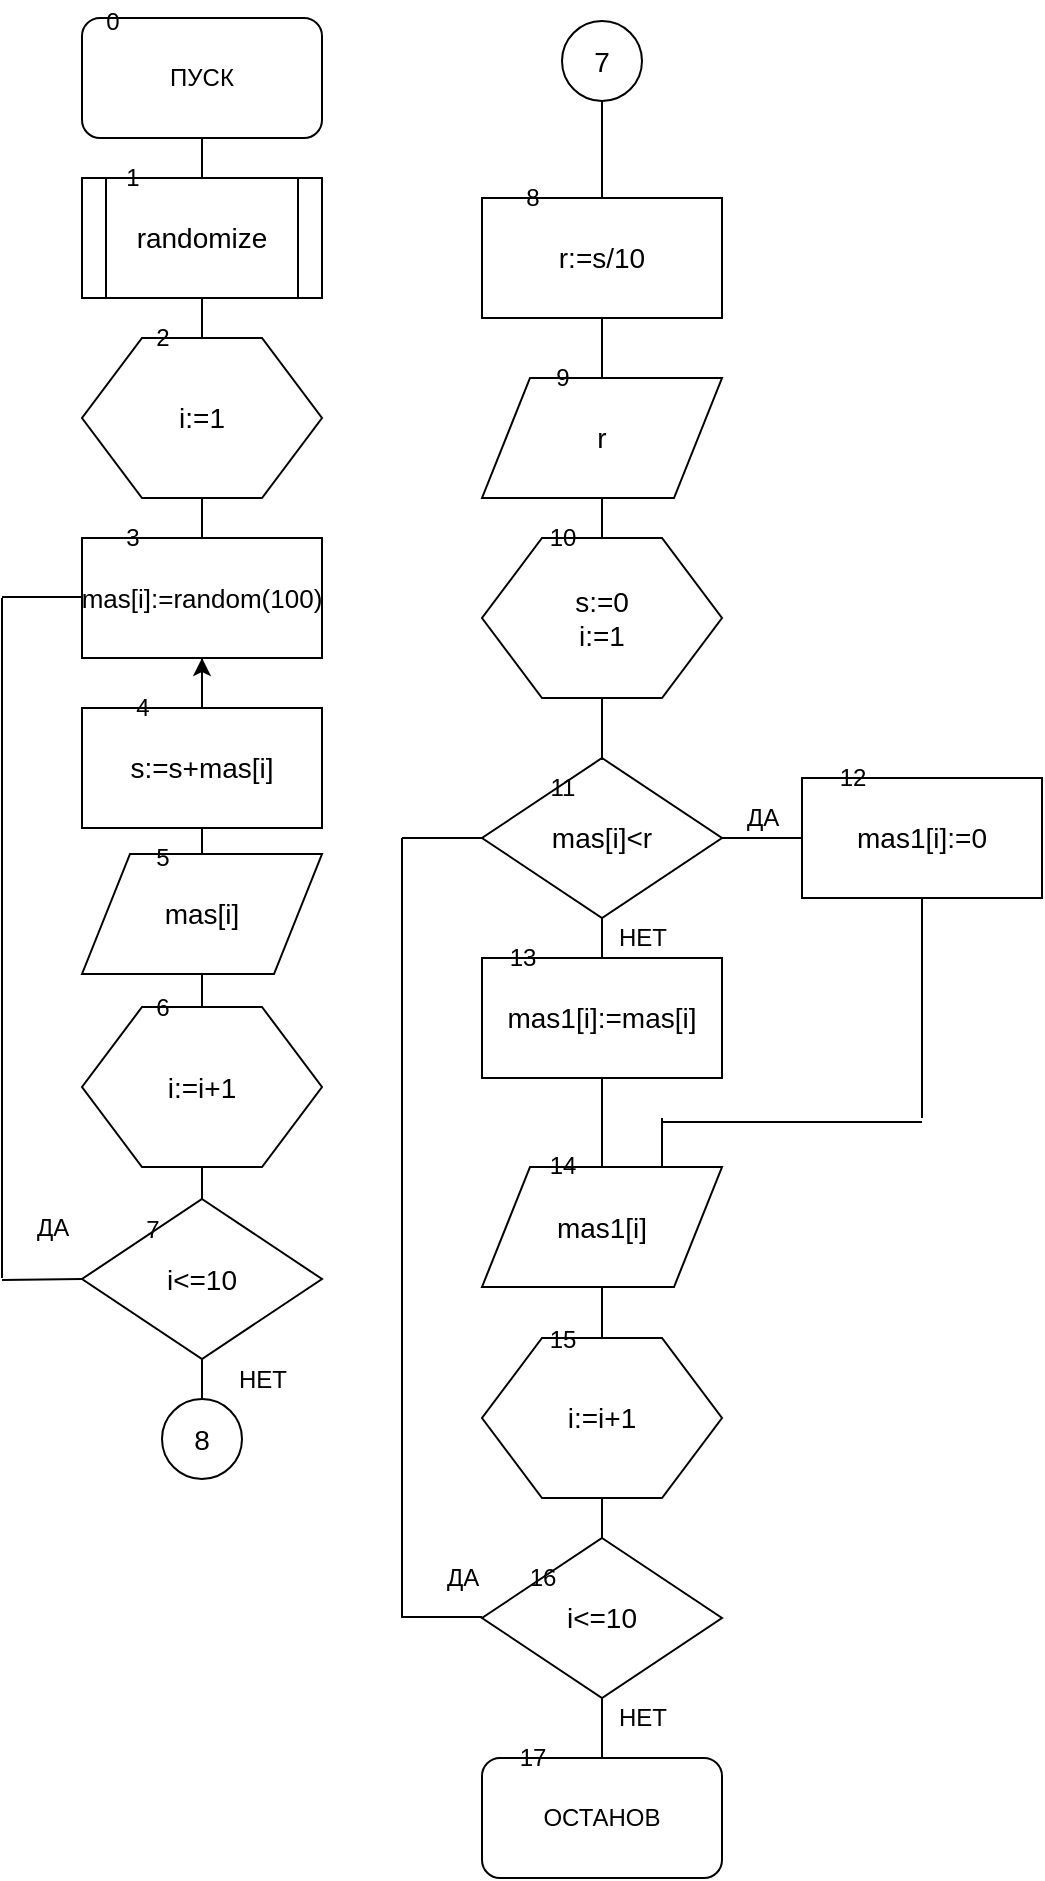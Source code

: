 <mxfile version="12.4.0" type="device" pages="1"><diagram id="1rm6cKfNg74ew5XyVTcT" name="Page-1"><mxGraphModel dx="1708" dy="1012" grid="1" gridSize="10" guides="1" tooltips="1" connect="1" arrows="1" fold="1" page="1" pageScale="1" pageWidth="827" pageHeight="1169" math="0" shadow="0"><root><mxCell id="0"/><mxCell id="1" parent="0"/><mxCell id="-celPv6IQtJaxqVBPyPO-7" value="" style="edgeStyle=orthogonalEdgeStyle;rounded=0;orthogonalLoop=1;jettySize=auto;html=1;" edge="1" parent="1" source="-celPv6IQtJaxqVBPyPO-6" target="L7QXCOOC3nl8mTSucGNG-5"><mxGeometry relative="1" as="geometry"/></mxCell><mxCell id="-celPv6IQtJaxqVBPyPO-2" value="" style="endArrow=none;html=1;entryX=0.5;entryY=1;entryDx=0;entryDy=0;exitX=0.5;exitY=0;exitDx=0;exitDy=0;" edge="1" parent="1" source="L7QXCOOC3nl8mTSucGNG-3" target="-celPv6IQtJaxqVBPyPO-1"><mxGeometry width="50" height="50" relative="1" as="geometry"><mxPoint x="340" y="754" as="sourcePoint"/><mxPoint x="340" y="61.5" as="targetPoint"/></mxGeometry></mxCell><mxCell id="L7QXCOOC3nl8mTSucGNG-24" value="" style="endArrow=none;html=1;entryX=0.5;entryY=1;entryDx=0;entryDy=0;exitX=0.5;exitY=0;exitDx=0;exitDy=0;" parent="1" source="-celPv6IQtJaxqVBPyPO-1" target="L7QXCOOC3nl8mTSucGNG-23" edge="1"><mxGeometry width="50" height="50" relative="1" as="geometry"><mxPoint x="340" y="520" as="sourcePoint"/><mxPoint x="320" y="68.5" as="targetPoint"/></mxGeometry></mxCell><mxCell id="L7QXCOOC3nl8mTSucGNG-9" value="" style="endArrow=none;html=1;entryX=0.5;entryY=1;entryDx=0;entryDy=0;exitX=0.5;exitY=0;exitDx=0;exitDy=0;" parent="1" target="L7QXCOOC3nl8mTSucGNG-1" edge="1" source="L7QXCOOC3nl8mTSucGNG-22"><mxGeometry width="50" height="50" relative="1" as="geometry"><mxPoint x="140" y="630" as="sourcePoint"/><mxPoint x="280" y="120" as="targetPoint"/></mxGeometry></mxCell><mxCell id="L7QXCOOC3nl8mTSucGNG-1" value="ПУСК" style="rounded=1;whiteSpace=wrap;html=1;" parent="1" vertex="1"><mxGeometry x="80" y="20" width="120" height="60" as="geometry"/></mxCell><mxCell id="L7QXCOOC3nl8mTSucGNG-2" value="&lt;font style=&quot;font-size: 14px&quot;&gt;randomize&lt;/font&gt;" style="shape=process;whiteSpace=wrap;html=1;backgroundOutline=1;" parent="1" vertex="1"><mxGeometry x="80" y="100" width="120" height="60" as="geometry"/></mxCell><mxCell id="L7QXCOOC3nl8mTSucGNG-3" value="ОСТАНОВ" style="rounded=1;whiteSpace=wrap;html=1;" parent="1" vertex="1"><mxGeometry x="280" y="890" width="120" height="60" as="geometry"/></mxCell><mxCell id="L7QXCOOC3nl8mTSucGNG-4" value="&lt;font style=&quot;font-size: 14px&quot;&gt;i:=1&lt;/font&gt;" style="shape=hexagon;perimeter=hexagonPerimeter2;whiteSpace=wrap;html=1;" parent="1" vertex="1"><mxGeometry x="80" y="180" width="120" height="80" as="geometry"/></mxCell><mxCell id="L7QXCOOC3nl8mTSucGNG-5" value="&lt;font style=&quot;font-size: 13px&quot;&gt;mas[i]:=random(100)&lt;/font&gt;" style="rounded=0;whiteSpace=wrap;html=1;" parent="1" vertex="1"><mxGeometry x="80" y="280" width="120" height="60" as="geometry"/></mxCell><mxCell id="L7QXCOOC3nl8mTSucGNG-6" value="&lt;font style=&quot;font-size: 14px&quot;&gt;mas[i]&lt;/font&gt;" style="shape=parallelogram;perimeter=parallelogramPerimeter;whiteSpace=wrap;html=1;" parent="1" vertex="1"><mxGeometry x="80" y="438" width="120" height="60" as="geometry"/></mxCell><mxCell id="L7QXCOOC3nl8mTSucGNG-7" value="&lt;font style=&quot;font-size: 14px&quot;&gt;i:=i+1&lt;/font&gt;" style="shape=hexagon;perimeter=hexagonPerimeter2;whiteSpace=wrap;html=1;" parent="1" vertex="1"><mxGeometry x="80" y="514.5" width="120" height="80" as="geometry"/></mxCell><mxCell id="L7QXCOOC3nl8mTSucGNG-8" value="&lt;font style=&quot;font-size: 14px&quot;&gt;i&amp;lt;=10&lt;/font&gt;" style="rhombus;whiteSpace=wrap;html=1;" parent="1" vertex="1"><mxGeometry x="80" y="610.5" width="120" height="80" as="geometry"/></mxCell><mxCell id="L7QXCOOC3nl8mTSucGNG-16" value="" style="endArrow=none;html=1;" parent="1" edge="1"><mxGeometry width="50" height="50" relative="1" as="geometry"><mxPoint x="40" y="650" as="sourcePoint"/><mxPoint x="40" y="310" as="targetPoint"/></mxGeometry></mxCell><mxCell id="L7QXCOOC3nl8mTSucGNG-17" value="" style="endArrow=none;html=1;entryX=0;entryY=0.5;entryDx=0;entryDy=0;" parent="1" target="L7QXCOOC3nl8mTSucGNG-8" edge="1"><mxGeometry width="50" height="50" relative="1" as="geometry"><mxPoint x="40" y="651" as="sourcePoint"/><mxPoint x="70" y="590" as="targetPoint"/></mxGeometry></mxCell><mxCell id="L7QXCOOC3nl8mTSucGNG-18" value="" style="endArrow=none;html=1;entryX=0;entryY=0.5;entryDx=0;entryDy=0;" parent="1" edge="1"><mxGeometry width="50" height="50" relative="1" as="geometry"><mxPoint x="40" y="309.5" as="sourcePoint"/><mxPoint x="80" y="309.5" as="targetPoint"/></mxGeometry></mxCell><mxCell id="L7QXCOOC3nl8mTSucGNG-19" value="ДА" style="text;html=1;align=center;verticalAlign=middle;resizable=0;points=[];;autosize=1;" parent="1" vertex="1"><mxGeometry x="50" y="614.5" width="30" height="20" as="geometry"/></mxCell><mxCell id="L7QXCOOC3nl8mTSucGNG-20" value="НЕТ" style="text;html=1;align=center;verticalAlign=middle;resizable=0;points=[];;autosize=1;" parent="1" vertex="1"><mxGeometry x="150" y="690.5" width="40" height="20" as="geometry"/></mxCell><mxCell id="L7QXCOOC3nl8mTSucGNG-22" value="&lt;span style=&quot;font-size: 14px&quot;&gt;8&lt;/span&gt;" style="ellipse;whiteSpace=wrap;html=1;aspect=fixed;" parent="1" vertex="1"><mxGeometry x="120" y="710.5" width="40" height="40" as="geometry"/></mxCell><mxCell id="L7QXCOOC3nl8mTSucGNG-23" value="&lt;span style=&quot;font-size: 14px&quot;&gt;7&lt;/span&gt;" style="ellipse;whiteSpace=wrap;html=1;aspect=fixed;" parent="1" vertex="1"><mxGeometry x="320" y="21.5" width="40" height="40" as="geometry"/></mxCell><mxCell id="L7QXCOOC3nl8mTSucGNG-25" value="&lt;font style=&quot;font-size: 14px&quot;&gt;s:=0&lt;br&gt;i:=1&lt;/font&gt;" style="shape=hexagon;perimeter=hexagonPerimeter2;whiteSpace=wrap;html=1;" parent="1" vertex="1"><mxGeometry x="280" y="280" width="120" height="80" as="geometry"/></mxCell><mxCell id="L7QXCOOC3nl8mTSucGNG-26" value="&lt;font style=&quot;font-size: 14px&quot;&gt;mas[i]&amp;lt;r&lt;/font&gt;" style="rhombus;whiteSpace=wrap;html=1;" parent="1" vertex="1"><mxGeometry x="280" y="390" width="120" height="80" as="geometry"/></mxCell><mxCell id="L7QXCOOC3nl8mTSucGNG-27" value="" style="endArrow=none;html=1;entryX=1;entryY=0.5;entryDx=0;entryDy=0;" parent="1" target="L7QXCOOC3nl8mTSucGNG-26" edge="1"><mxGeometry width="50" height="50" relative="1" as="geometry"><mxPoint x="440" y="430" as="sourcePoint"/><mxPoint x="460" y="450" as="targetPoint"/></mxGeometry></mxCell><mxCell id="L7QXCOOC3nl8mTSucGNG-28" value="&lt;font style=&quot;font-size: 14px&quot;&gt;mas1[i]:=0&lt;/font&gt;" style="rounded=0;whiteSpace=wrap;html=1;" parent="1" vertex="1"><mxGeometry x="440" y="400" width="120" height="60" as="geometry"/></mxCell><mxCell id="L7QXCOOC3nl8mTSucGNG-29" value="&lt;font style=&quot;font-size: 14px&quot;&gt;i:=i+1&lt;/font&gt;" style="shape=hexagon;perimeter=hexagonPerimeter2;whiteSpace=wrap;html=1;" parent="1" vertex="1"><mxGeometry x="280" y="680" width="120" height="80" as="geometry"/></mxCell><mxCell id="L7QXCOOC3nl8mTSucGNG-30" value="" style="endArrow=none;html=1;entryX=0.5;entryY=1;entryDx=0;entryDy=0;" parent="1" target="L7QXCOOC3nl8mTSucGNG-28" edge="1"><mxGeometry width="50" height="50" relative="1" as="geometry"><mxPoint x="500" y="570" as="sourcePoint"/><mxPoint x="480" y="480" as="targetPoint"/></mxGeometry></mxCell><mxCell id="L7QXCOOC3nl8mTSucGNG-31" value="" style="endArrow=none;html=1;" parent="1" edge="1"><mxGeometry width="50" height="50" relative="1" as="geometry"><mxPoint x="370" y="572" as="sourcePoint"/><mxPoint x="500" y="572" as="targetPoint"/></mxGeometry></mxCell><mxCell id="L7QXCOOC3nl8mTSucGNG-34" value="ДА" style="text;html=1;align=center;verticalAlign=middle;resizable=0;points=[];;autosize=1;" parent="1" vertex="1"><mxGeometry x="405" y="410" width="30" height="20" as="geometry"/></mxCell><mxCell id="L7QXCOOC3nl8mTSucGNG-35" value="НЕТ" style="text;html=1;align=center;verticalAlign=middle;resizable=0;points=[];;autosize=1;" parent="1" vertex="1"><mxGeometry x="340" y="470" width="40" height="20" as="geometry"/></mxCell><mxCell id="L7QXCOOC3nl8mTSucGNG-36" value="&lt;font style=&quot;font-size: 14px&quot;&gt;i&amp;lt;=10&lt;/font&gt;" style="rhombus;whiteSpace=wrap;html=1;" parent="1" vertex="1"><mxGeometry x="280" y="780" width="120" height="80" as="geometry"/></mxCell><mxCell id="L7QXCOOC3nl8mTSucGNG-37" value="" style="endArrow=none;html=1;" parent="1" edge="1"><mxGeometry width="50" height="50" relative="1" as="geometry"><mxPoint x="240" y="820" as="sourcePoint"/><mxPoint x="240" y="430" as="targetPoint"/></mxGeometry></mxCell><mxCell id="L7QXCOOC3nl8mTSucGNG-38" value="" style="endArrow=none;html=1;entryX=0;entryY=0.5;entryDx=0;entryDy=0;" parent="1" edge="1"><mxGeometry width="50" height="50" relative="1" as="geometry"><mxPoint x="240" y="819.5" as="sourcePoint"/><mxPoint x="280" y="819.5" as="targetPoint"/></mxGeometry></mxCell><mxCell id="L7QXCOOC3nl8mTSucGNG-39" value="" style="endArrow=none;html=1;entryX=0;entryY=0.5;entryDx=0;entryDy=0;" parent="1" edge="1"><mxGeometry width="50" height="50" relative="1" as="geometry"><mxPoint x="240" y="430" as="sourcePoint"/><mxPoint x="280" y="430" as="targetPoint"/></mxGeometry></mxCell><mxCell id="L7QXCOOC3nl8mTSucGNG-40" value="ДА" style="text;html=1;align=center;verticalAlign=middle;resizable=0;points=[];;autosize=1;" parent="1" vertex="1"><mxGeometry x="255" y="790" width="30" height="20" as="geometry"/></mxCell><mxCell id="L7QXCOOC3nl8mTSucGNG-41" value="&lt;span style=&quot;font-size: 14px&quot;&gt;mas1[i]&lt;/span&gt;" style="shape=parallelogram;perimeter=parallelogramPerimeter;whiteSpace=wrap;html=1;" parent="1" vertex="1"><mxGeometry x="280" y="594.5" width="120" height="60" as="geometry"/></mxCell><mxCell id="L7QXCOOC3nl8mTSucGNG-42" value="0" style="text;html=1;align=center;verticalAlign=middle;resizable=0;points=[];;autosize=1;" parent="1" vertex="1"><mxGeometry x="85" y="11.5" width="20" height="20" as="geometry"/></mxCell><mxCell id="L7QXCOOC3nl8mTSucGNG-43" value="1" style="text;html=1;align=center;verticalAlign=middle;resizable=0;points=[];;autosize=1;" parent="1" vertex="1"><mxGeometry x="95" y="90" width="20" height="20" as="geometry"/></mxCell><mxCell id="L7QXCOOC3nl8mTSucGNG-44" value="2" style="text;html=1;align=center;verticalAlign=middle;resizable=0;points=[];;autosize=1;" parent="1" vertex="1"><mxGeometry x="110" y="170" width="20" height="20" as="geometry"/></mxCell><mxCell id="L7QXCOOC3nl8mTSucGNG-45" value="3" style="text;html=1;align=center;verticalAlign=middle;resizable=0;points=[];;autosize=1;" parent="1" vertex="1"><mxGeometry x="95" y="270" width="20" height="20" as="geometry"/></mxCell><mxCell id="L7QXCOOC3nl8mTSucGNG-47" value="5" style="text;html=1;align=center;verticalAlign=middle;resizable=0;points=[];;autosize=1;" parent="1" vertex="1"><mxGeometry x="110" y="430" width="20" height="20" as="geometry"/></mxCell><mxCell id="L7QXCOOC3nl8mTSucGNG-48" value="6" style="text;html=1;align=center;verticalAlign=middle;resizable=0;points=[];;autosize=1;" parent="1" vertex="1"><mxGeometry x="110" y="504.5" width="20" height="20" as="geometry"/></mxCell><mxCell id="L7QXCOOC3nl8mTSucGNG-52" value="10" style="text;html=1;align=center;verticalAlign=middle;resizable=0;points=[];;autosize=1;" parent="1" vertex="1"><mxGeometry x="305" y="270" width="30" height="20" as="geometry"/></mxCell><mxCell id="L7QXCOOC3nl8mTSucGNG-53" value="11" style="text;html=1;align=center;verticalAlign=middle;resizable=0;points=[];;autosize=1;" parent="1" vertex="1"><mxGeometry x="305" y="395" width="30" height="20" as="geometry"/></mxCell><mxCell id="L7QXCOOC3nl8mTSucGNG-54" value="12" style="text;html=1;align=center;verticalAlign=middle;resizable=0;points=[];;autosize=1;" parent="1" vertex="1"><mxGeometry x="450" y="390" width="30" height="20" as="geometry"/></mxCell><mxCell id="L7QXCOOC3nl8mTSucGNG-56" value="НЕТ" style="text;html=1;align=center;verticalAlign=middle;resizable=0;points=[];;autosize=1;" parent="1" vertex="1"><mxGeometry x="340" y="860" width="40" height="20" as="geometry"/></mxCell><mxCell id="-celPv6IQtJaxqVBPyPO-3" value="14" style="text;html=1;align=center;verticalAlign=middle;resizable=0;points=[];;autosize=1;" vertex="1" parent="1"><mxGeometry x="305" y="584" width="30" height="20" as="geometry"/></mxCell><mxCell id="-celPv6IQtJaxqVBPyPO-1" value="&lt;span style=&quot;font-size: 14px&quot;&gt;r&lt;/span&gt;" style="shape=parallelogram;perimeter=parallelogramPerimeter;whiteSpace=wrap;html=1;" vertex="1" parent="1"><mxGeometry x="280" y="200" width="120" height="60" as="geometry"/></mxCell><mxCell id="-celPv6IQtJaxqVBPyPO-4" value="&lt;font style=&quot;font-size: 14px&quot;&gt;r:=s/10&lt;/font&gt;" style="rounded=0;whiteSpace=wrap;html=1;" vertex="1" parent="1"><mxGeometry x="280" y="110" width="120" height="60" as="geometry"/></mxCell><mxCell id="L7QXCOOC3nl8mTSucGNG-49" value="7" style="text;html=1;align=center;verticalAlign=middle;resizable=0;points=[];;autosize=1;" parent="1" vertex="1"><mxGeometry x="105" y="615.5" width="20" height="20" as="geometry"/></mxCell><mxCell id="-celPv6IQtJaxqVBPyPO-6" value="&lt;span style=&quot;font-size: 14px ; white-space: normal&quot;&gt;s:=s+mas[i]&lt;/span&gt;" style="rounded=0;whiteSpace=wrap;html=1;" vertex="1" parent="1"><mxGeometry x="80" y="365" width="120" height="60" as="geometry"/></mxCell><mxCell id="L7QXCOOC3nl8mTSucGNG-46" value="4" style="text;html=1;align=center;verticalAlign=middle;resizable=0;points=[];;autosize=1;" parent="1" vertex="1"><mxGeometry x="100" y="355" width="20" height="20" as="geometry"/></mxCell><mxCell id="L7QXCOOC3nl8mTSucGNG-50" value="8" style="text;html=1;align=center;verticalAlign=middle;resizable=0;points=[];;autosize=1;" parent="1" vertex="1"><mxGeometry x="295" y="100" width="20" height="20" as="geometry"/></mxCell><mxCell id="L7QXCOOC3nl8mTSucGNG-51" value="9" style="text;html=1;align=center;verticalAlign=middle;resizable=0;points=[];;autosize=1;" parent="1" vertex="1"><mxGeometry x="310" y="190" width="20" height="20" as="geometry"/></mxCell><mxCell id="-celPv6IQtJaxqVBPyPO-8" value="&lt;font style=&quot;font-size: 14px&quot;&gt;mas1[i]:=mas[i]&lt;/font&gt;" style="rounded=0;whiteSpace=wrap;html=1;" vertex="1" parent="1"><mxGeometry x="280" y="490" width="120" height="60" as="geometry"/></mxCell><mxCell id="L7QXCOOC3nl8mTSucGNG-55" value="13" style="text;html=1;align=center;verticalAlign=middle;resizable=0;points=[];;autosize=1;" parent="1" vertex="1"><mxGeometry x="285" y="480" width="30" height="20" as="geometry"/></mxCell><mxCell id="-celPv6IQtJaxqVBPyPO-9" value="" style="endArrow=none;html=1;exitX=0.75;exitY=0;exitDx=0;exitDy=0;" edge="1" parent="1" source="L7QXCOOC3nl8mTSucGNG-41"><mxGeometry width="50" height="50" relative="1" as="geometry"><mxPoint x="410" y="640" as="sourcePoint"/><mxPoint x="370" y="570" as="targetPoint"/></mxGeometry></mxCell><mxCell id="-celPv6IQtJaxqVBPyPO-10" value="15" style="text;html=1;align=center;verticalAlign=middle;resizable=0;points=[];;autosize=1;" vertex="1" parent="1"><mxGeometry x="305" y="670.5" width="30" height="20" as="geometry"/></mxCell><mxCell id="-celPv6IQtJaxqVBPyPO-11" value="16" style="text;html=1;align=center;verticalAlign=middle;resizable=0;points=[];;autosize=1;" vertex="1" parent="1"><mxGeometry x="295" y="790" width="30" height="20" as="geometry"/></mxCell><mxCell id="-celPv6IQtJaxqVBPyPO-12" value="17" style="text;html=1;align=center;verticalAlign=middle;resizable=0;points=[];;autosize=1;" vertex="1" parent="1"><mxGeometry x="290" y="880" width="30" height="20" as="geometry"/></mxCell></root></mxGraphModel></diagram></mxfile>